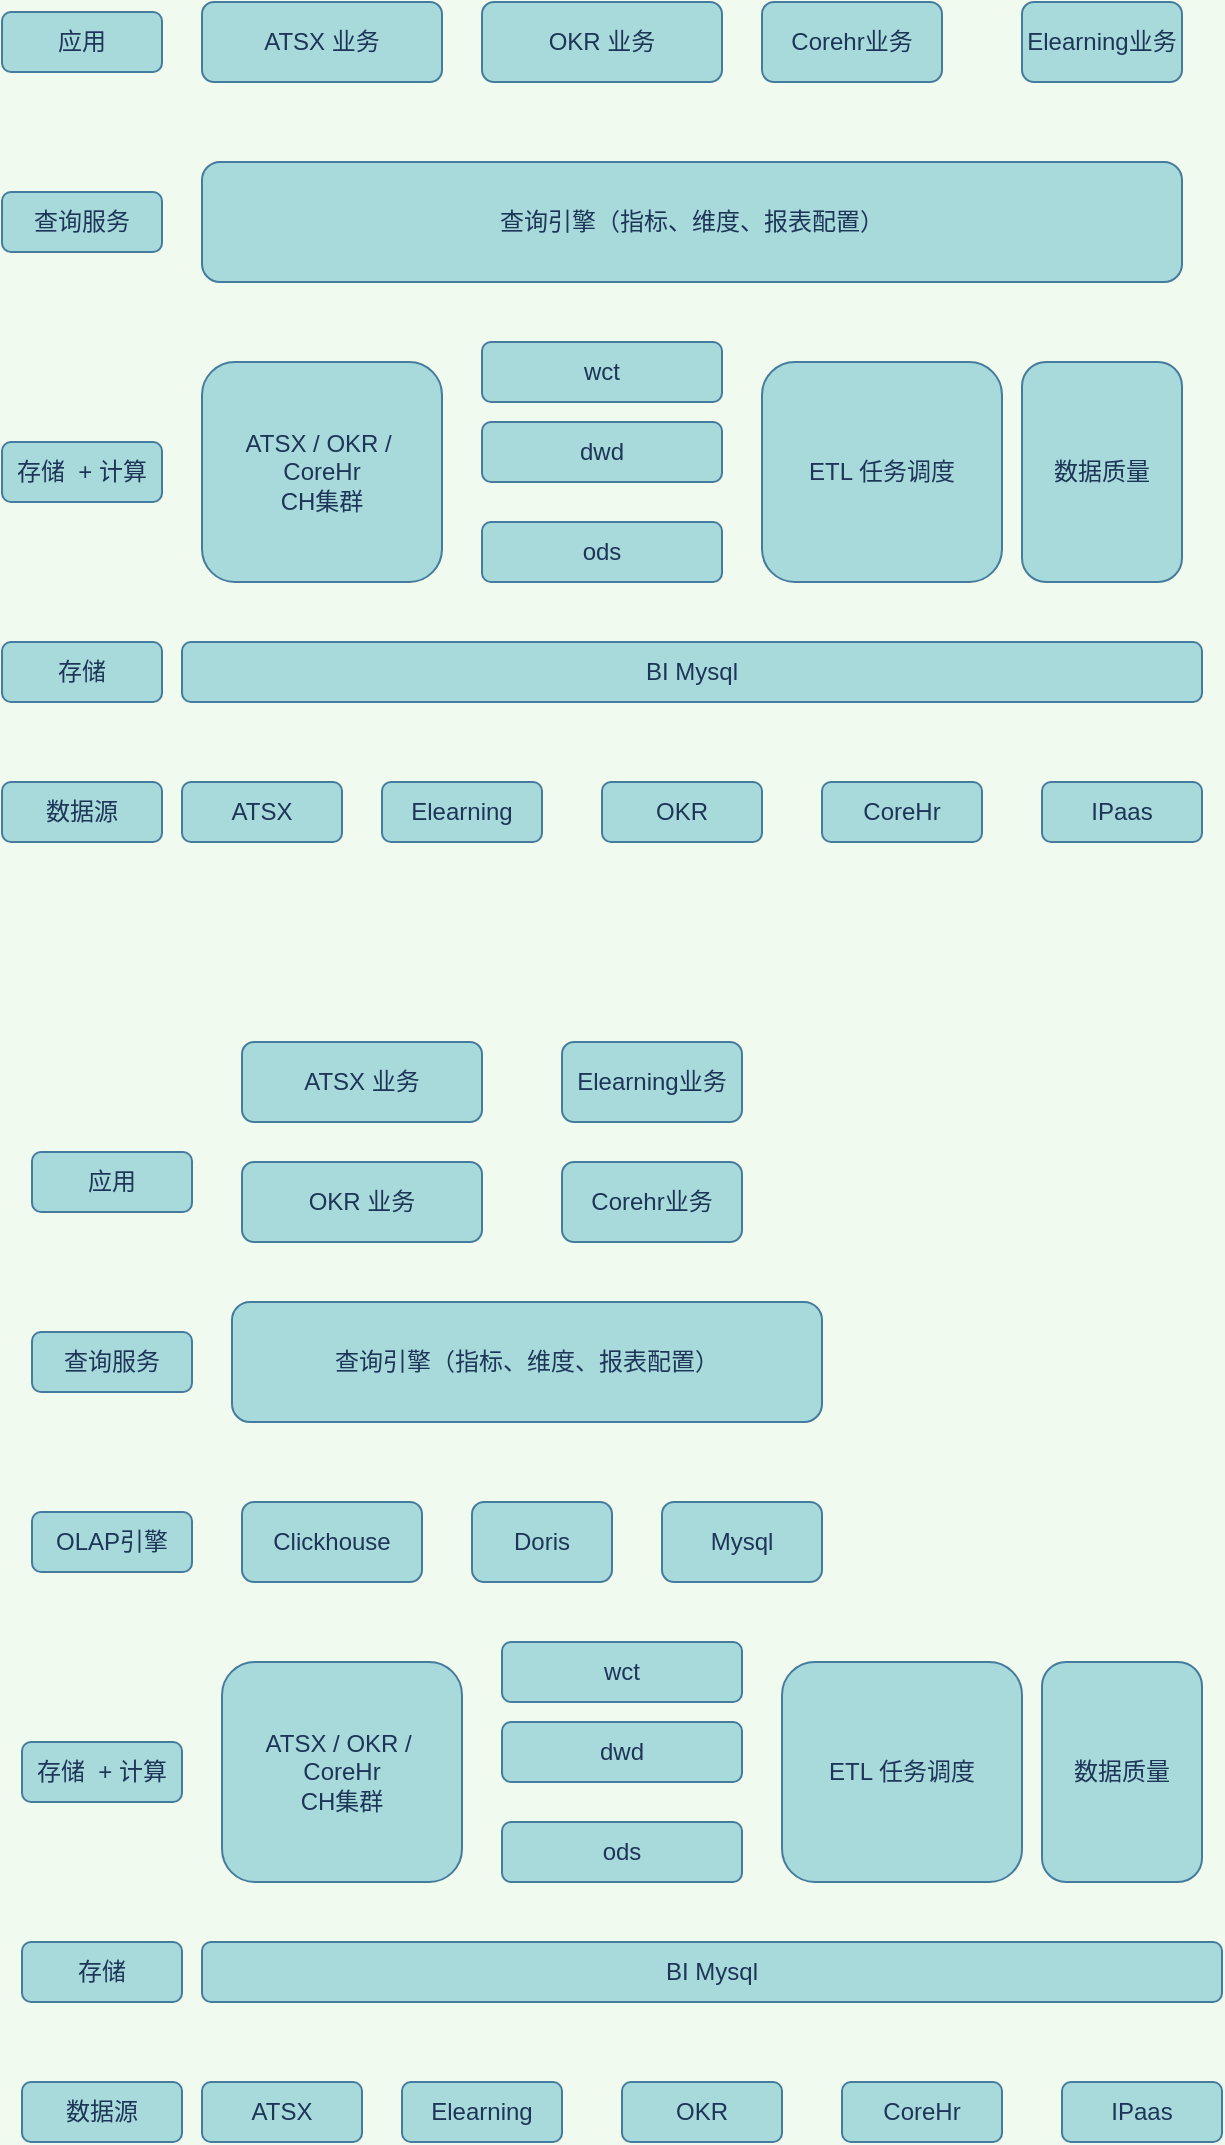 <mxfile version="15.3.4" type="github">
  <diagram id="vIoO5Jf6p4e1B2wPpIrY" name="Page-1">
    <mxGraphModel dx="946" dy="646" grid="1" gridSize="10" guides="1" tooltips="1" connect="1" arrows="1" fold="1" page="1" pageScale="1" pageWidth="3300" pageHeight="4681" background="#F1FAEE" math="0" shadow="0">
      <root>
        <mxCell id="0" />
        <mxCell id="1" parent="0" />
        <mxCell id="npIwkMfpUMfoGZDDESw5-1" value="ATSX" style="rounded=1;whiteSpace=wrap;html=1;hachureGap=4;pointerEvents=0;fillColor=#A8DADC;strokeColor=#457B9D;fontColor=#1D3557;" vertex="1" parent="1">
          <mxGeometry x="130" y="560" width="80" height="30" as="geometry" />
        </mxCell>
        <mxCell id="npIwkMfpUMfoGZDDESw5-2" value="Elearning" style="rounded=1;whiteSpace=wrap;html=1;hachureGap=4;pointerEvents=0;fillColor=#A8DADC;strokeColor=#457B9D;fontColor=#1D3557;" vertex="1" parent="1">
          <mxGeometry x="230" y="560" width="80" height="30" as="geometry" />
        </mxCell>
        <mxCell id="npIwkMfpUMfoGZDDESw5-3" value="OKR" style="rounded=1;whiteSpace=wrap;html=1;hachureGap=4;pointerEvents=0;fillColor=#A8DADC;strokeColor=#457B9D;fontColor=#1D3557;" vertex="1" parent="1">
          <mxGeometry x="340" y="560" width="80" height="30" as="geometry" />
        </mxCell>
        <mxCell id="npIwkMfpUMfoGZDDESw5-4" value="CoreHr" style="rounded=1;whiteSpace=wrap;html=1;hachureGap=4;pointerEvents=0;fillColor=#A8DADC;strokeColor=#457B9D;fontColor=#1D3557;" vertex="1" parent="1">
          <mxGeometry x="450" y="560" width="80" height="30" as="geometry" />
        </mxCell>
        <mxCell id="npIwkMfpUMfoGZDDESw5-5" value="IPaas" style="rounded=1;whiteSpace=wrap;html=1;hachureGap=4;pointerEvents=0;fillColor=#A8DADC;strokeColor=#457B9D;fontColor=#1D3557;" vertex="1" parent="1">
          <mxGeometry x="560" y="560" width="80" height="30" as="geometry" />
        </mxCell>
        <mxCell id="npIwkMfpUMfoGZDDESw5-6" value="BI Mysql" style="rounded=1;whiteSpace=wrap;html=1;hachureGap=4;pointerEvents=0;fillColor=#A8DADC;strokeColor=#457B9D;fontColor=#1D3557;" vertex="1" parent="1">
          <mxGeometry x="130" y="490" width="510" height="30" as="geometry" />
        </mxCell>
        <mxCell id="npIwkMfpUMfoGZDDESw5-7" value="ATSX / OKR /&amp;nbsp; CoreHr&lt;br&gt;CH集群" style="rounded=1;whiteSpace=wrap;html=1;sketch=0;hachureGap=4;pointerEvents=0;fontColor=#1D3557;strokeColor=#457B9D;fillColor=#A8DADC;" vertex="1" parent="1">
          <mxGeometry x="140" y="350" width="120" height="110" as="geometry" />
        </mxCell>
        <mxCell id="npIwkMfpUMfoGZDDESw5-10" value="查询引擎（指标、维度、报表配置）" style="rounded=1;whiteSpace=wrap;html=1;sketch=0;hachureGap=4;pointerEvents=0;fontColor=#1D3557;strokeColor=#457B9D;fillColor=#A8DADC;" vertex="1" parent="1">
          <mxGeometry x="140" y="250" width="490" height="60" as="geometry" />
        </mxCell>
        <mxCell id="npIwkMfpUMfoGZDDESw5-11" value="ATSX 业务" style="rounded=1;whiteSpace=wrap;html=1;sketch=0;hachureGap=4;pointerEvents=0;fontColor=#1D3557;strokeColor=#457B9D;fillColor=#A8DADC;" vertex="1" parent="1">
          <mxGeometry x="140" y="170" width="120" height="40" as="geometry" />
        </mxCell>
        <mxCell id="npIwkMfpUMfoGZDDESw5-12" value="OKR 业务" style="rounded=1;whiteSpace=wrap;html=1;sketch=0;hachureGap=4;pointerEvents=0;fontColor=#1D3557;strokeColor=#457B9D;fillColor=#A8DADC;" vertex="1" parent="1">
          <mxGeometry x="280" y="170" width="120" height="40" as="geometry" />
        </mxCell>
        <mxCell id="npIwkMfpUMfoGZDDESw5-13" value="Corehr业务" style="rounded=1;whiteSpace=wrap;html=1;sketch=0;hachureGap=4;pointerEvents=0;fontColor=#1D3557;strokeColor=#457B9D;fillColor=#A8DADC;" vertex="1" parent="1">
          <mxGeometry x="420" y="170" width="90" height="40" as="geometry" />
        </mxCell>
        <mxCell id="npIwkMfpUMfoGZDDESw5-14" value="Elearning业务" style="rounded=1;whiteSpace=wrap;html=1;sketch=0;hachureGap=4;pointerEvents=0;fontColor=#1D3557;strokeColor=#457B9D;fillColor=#A8DADC;" vertex="1" parent="1">
          <mxGeometry x="550" y="170" width="80" height="40" as="geometry" />
        </mxCell>
        <mxCell id="npIwkMfpUMfoGZDDESw5-17" value="dwd" style="rounded=1;whiteSpace=wrap;html=1;sketch=0;hachureGap=4;pointerEvents=0;fontColor=#1D3557;strokeColor=#457B9D;fillColor=#A8DADC;" vertex="1" parent="1">
          <mxGeometry x="280" y="380" width="120" height="30" as="geometry" />
        </mxCell>
        <mxCell id="npIwkMfpUMfoGZDDESw5-18" value="数据质量" style="rounded=1;whiteSpace=wrap;html=1;sketch=0;hachureGap=4;pointerEvents=0;fontColor=#1D3557;strokeColor=#457B9D;fillColor=#A8DADC;" vertex="1" parent="1">
          <mxGeometry x="550" y="350" width="80" height="110" as="geometry" />
        </mxCell>
        <mxCell id="npIwkMfpUMfoGZDDESw5-19" value="wct" style="rounded=1;whiteSpace=wrap;html=1;sketch=0;hachureGap=4;pointerEvents=0;fontColor=#1D3557;strokeColor=#457B9D;fillColor=#A8DADC;" vertex="1" parent="1">
          <mxGeometry x="280" y="340" width="120" height="30" as="geometry" />
        </mxCell>
        <mxCell id="npIwkMfpUMfoGZDDESw5-20" value="ods" style="rounded=1;whiteSpace=wrap;html=1;sketch=0;hachureGap=4;pointerEvents=0;fontColor=#1D3557;strokeColor=#457B9D;fillColor=#A8DADC;" vertex="1" parent="1">
          <mxGeometry x="280" y="430" width="120" height="30" as="geometry" />
        </mxCell>
        <mxCell id="npIwkMfpUMfoGZDDESw5-22" value="ETL 任务调度" style="rounded=1;whiteSpace=wrap;html=1;sketch=0;hachureGap=4;pointerEvents=0;fontColor=#1D3557;strokeColor=#457B9D;fillColor=#A8DADC;" vertex="1" parent="1">
          <mxGeometry x="420" y="350" width="120" height="110" as="geometry" />
        </mxCell>
        <mxCell id="npIwkMfpUMfoGZDDESw5-24" value="数据源" style="rounded=1;whiteSpace=wrap;html=1;hachureGap=4;pointerEvents=0;fillColor=#A8DADC;strokeColor=#457B9D;fontColor=#1D3557;" vertex="1" parent="1">
          <mxGeometry x="40" y="560" width="80" height="30" as="geometry" />
        </mxCell>
        <mxCell id="npIwkMfpUMfoGZDDESw5-25" value="存储" style="rounded=1;whiteSpace=wrap;html=1;hachureGap=4;pointerEvents=0;fillColor=#A8DADC;strokeColor=#457B9D;fontColor=#1D3557;" vertex="1" parent="1">
          <mxGeometry x="40" y="490" width="80" height="30" as="geometry" />
        </mxCell>
        <mxCell id="npIwkMfpUMfoGZDDESw5-26" value="存储&amp;nbsp; + 计算" style="rounded=1;whiteSpace=wrap;html=1;hachureGap=4;pointerEvents=0;fillColor=#A8DADC;strokeColor=#457B9D;fontColor=#1D3557;" vertex="1" parent="1">
          <mxGeometry x="40" y="390" width="80" height="30" as="geometry" />
        </mxCell>
        <mxCell id="npIwkMfpUMfoGZDDESw5-27" value="查询服务" style="rounded=1;whiteSpace=wrap;html=1;hachureGap=4;pointerEvents=0;fillColor=#A8DADC;strokeColor=#457B9D;fontColor=#1D3557;" vertex="1" parent="1">
          <mxGeometry x="40" y="265" width="80" height="30" as="geometry" />
        </mxCell>
        <mxCell id="npIwkMfpUMfoGZDDESw5-28" value="应用" style="rounded=1;whiteSpace=wrap;html=1;hachureGap=4;pointerEvents=0;fillColor=#A8DADC;strokeColor=#457B9D;fontColor=#1D3557;" vertex="1" parent="1">
          <mxGeometry x="40" y="175" width="80" height="30" as="geometry" />
        </mxCell>
        <mxCell id="npIwkMfpUMfoGZDDESw5-30" value="ATSX" style="rounded=1;whiteSpace=wrap;html=1;hachureGap=4;pointerEvents=0;fillColor=#A8DADC;strokeColor=#457B9D;fontColor=#1D3557;" vertex="1" parent="1">
          <mxGeometry x="140" y="1210" width="80" height="30" as="geometry" />
        </mxCell>
        <mxCell id="npIwkMfpUMfoGZDDESw5-31" value="Elearning" style="rounded=1;whiteSpace=wrap;html=1;hachureGap=4;pointerEvents=0;fillColor=#A8DADC;strokeColor=#457B9D;fontColor=#1D3557;" vertex="1" parent="1">
          <mxGeometry x="240" y="1210" width="80" height="30" as="geometry" />
        </mxCell>
        <mxCell id="npIwkMfpUMfoGZDDESw5-32" value="OKR" style="rounded=1;whiteSpace=wrap;html=1;hachureGap=4;pointerEvents=0;fillColor=#A8DADC;strokeColor=#457B9D;fontColor=#1D3557;" vertex="1" parent="1">
          <mxGeometry x="350" y="1210" width="80" height="30" as="geometry" />
        </mxCell>
        <mxCell id="npIwkMfpUMfoGZDDESw5-33" value="CoreHr" style="rounded=1;whiteSpace=wrap;html=1;hachureGap=4;pointerEvents=0;fillColor=#A8DADC;strokeColor=#457B9D;fontColor=#1D3557;" vertex="1" parent="1">
          <mxGeometry x="460" y="1210" width="80" height="30" as="geometry" />
        </mxCell>
        <mxCell id="npIwkMfpUMfoGZDDESw5-34" value="IPaas" style="rounded=1;whiteSpace=wrap;html=1;hachureGap=4;pointerEvents=0;fillColor=#A8DADC;strokeColor=#457B9D;fontColor=#1D3557;" vertex="1" parent="1">
          <mxGeometry x="570" y="1210" width="80" height="30" as="geometry" />
        </mxCell>
        <mxCell id="npIwkMfpUMfoGZDDESw5-35" value="BI Mysql" style="rounded=1;whiteSpace=wrap;html=1;hachureGap=4;pointerEvents=0;fillColor=#A8DADC;strokeColor=#457B9D;fontColor=#1D3557;" vertex="1" parent="1">
          <mxGeometry x="140" y="1140" width="510" height="30" as="geometry" />
        </mxCell>
        <mxCell id="npIwkMfpUMfoGZDDESw5-36" value="ATSX / OKR /&amp;nbsp; CoreHr&lt;br&gt;CH集群" style="rounded=1;whiteSpace=wrap;html=1;sketch=0;hachureGap=4;pointerEvents=0;fontColor=#1D3557;strokeColor=#457B9D;fillColor=#A8DADC;" vertex="1" parent="1">
          <mxGeometry x="150" y="1000" width="120" height="110" as="geometry" />
        </mxCell>
        <mxCell id="npIwkMfpUMfoGZDDESw5-37" value="查询引擎（指标、维度、报表配置）" style="rounded=1;whiteSpace=wrap;html=1;sketch=0;hachureGap=4;pointerEvents=0;fontColor=#1D3557;strokeColor=#457B9D;fillColor=#A8DADC;" vertex="1" parent="1">
          <mxGeometry x="155" y="820" width="295" height="60" as="geometry" />
        </mxCell>
        <mxCell id="npIwkMfpUMfoGZDDESw5-38" value="ATSX 业务" style="rounded=1;whiteSpace=wrap;html=1;sketch=0;hachureGap=4;pointerEvents=0;fontColor=#1D3557;strokeColor=#457B9D;fillColor=#A8DADC;" vertex="1" parent="1">
          <mxGeometry x="160" y="690" width="120" height="40" as="geometry" />
        </mxCell>
        <mxCell id="npIwkMfpUMfoGZDDESw5-39" value="OKR 业务" style="rounded=1;whiteSpace=wrap;html=1;sketch=0;hachureGap=4;pointerEvents=0;fontColor=#1D3557;strokeColor=#457B9D;fillColor=#A8DADC;" vertex="1" parent="1">
          <mxGeometry x="160" y="750" width="120" height="40" as="geometry" />
        </mxCell>
        <mxCell id="npIwkMfpUMfoGZDDESw5-40" value="Corehr业务" style="rounded=1;whiteSpace=wrap;html=1;sketch=0;hachureGap=4;pointerEvents=0;fontColor=#1D3557;strokeColor=#457B9D;fillColor=#A8DADC;" vertex="1" parent="1">
          <mxGeometry x="320" y="750" width="90" height="40" as="geometry" />
        </mxCell>
        <mxCell id="npIwkMfpUMfoGZDDESw5-41" value="Elearning业务" style="rounded=1;whiteSpace=wrap;html=1;sketch=0;hachureGap=4;pointerEvents=0;fontColor=#1D3557;strokeColor=#457B9D;fillColor=#A8DADC;" vertex="1" parent="1">
          <mxGeometry x="320" y="690" width="90" height="40" as="geometry" />
        </mxCell>
        <mxCell id="npIwkMfpUMfoGZDDESw5-42" value="dwd" style="rounded=1;whiteSpace=wrap;html=1;sketch=0;hachureGap=4;pointerEvents=0;fontColor=#1D3557;strokeColor=#457B9D;fillColor=#A8DADC;" vertex="1" parent="1">
          <mxGeometry x="290" y="1030" width="120" height="30" as="geometry" />
        </mxCell>
        <mxCell id="npIwkMfpUMfoGZDDESw5-43" value="数据质量" style="rounded=1;whiteSpace=wrap;html=1;sketch=0;hachureGap=4;pointerEvents=0;fontColor=#1D3557;strokeColor=#457B9D;fillColor=#A8DADC;" vertex="1" parent="1">
          <mxGeometry x="560" y="1000" width="80" height="110" as="geometry" />
        </mxCell>
        <mxCell id="npIwkMfpUMfoGZDDESw5-44" value="wct" style="rounded=1;whiteSpace=wrap;html=1;sketch=0;hachureGap=4;pointerEvents=0;fontColor=#1D3557;strokeColor=#457B9D;fillColor=#A8DADC;" vertex="1" parent="1">
          <mxGeometry x="290" y="990" width="120" height="30" as="geometry" />
        </mxCell>
        <mxCell id="npIwkMfpUMfoGZDDESw5-45" value="ods" style="rounded=1;whiteSpace=wrap;html=1;sketch=0;hachureGap=4;pointerEvents=0;fontColor=#1D3557;strokeColor=#457B9D;fillColor=#A8DADC;" vertex="1" parent="1">
          <mxGeometry x="290" y="1080" width="120" height="30" as="geometry" />
        </mxCell>
        <mxCell id="npIwkMfpUMfoGZDDESw5-46" value="ETL 任务调度" style="rounded=1;whiteSpace=wrap;html=1;sketch=0;hachureGap=4;pointerEvents=0;fontColor=#1D3557;strokeColor=#457B9D;fillColor=#A8DADC;" vertex="1" parent="1">
          <mxGeometry x="430" y="1000" width="120" height="110" as="geometry" />
        </mxCell>
        <mxCell id="npIwkMfpUMfoGZDDESw5-47" value="数据源" style="rounded=1;whiteSpace=wrap;html=1;hachureGap=4;pointerEvents=0;fillColor=#A8DADC;strokeColor=#457B9D;fontColor=#1D3557;" vertex="1" parent="1">
          <mxGeometry x="50" y="1210" width="80" height="30" as="geometry" />
        </mxCell>
        <mxCell id="npIwkMfpUMfoGZDDESw5-48" value="存储" style="rounded=1;whiteSpace=wrap;html=1;hachureGap=4;pointerEvents=0;fillColor=#A8DADC;strokeColor=#457B9D;fontColor=#1D3557;" vertex="1" parent="1">
          <mxGeometry x="50" y="1140" width="80" height="30" as="geometry" />
        </mxCell>
        <mxCell id="npIwkMfpUMfoGZDDESw5-49" value="存储&amp;nbsp; + 计算" style="rounded=1;whiteSpace=wrap;html=1;hachureGap=4;pointerEvents=0;fillColor=#A8DADC;strokeColor=#457B9D;fontColor=#1D3557;" vertex="1" parent="1">
          <mxGeometry x="50" y="1040" width="80" height="30" as="geometry" />
        </mxCell>
        <mxCell id="npIwkMfpUMfoGZDDESw5-50" value="查询服务" style="rounded=1;whiteSpace=wrap;html=1;hachureGap=4;pointerEvents=0;fillColor=#A8DADC;strokeColor=#457B9D;fontColor=#1D3557;" vertex="1" parent="1">
          <mxGeometry x="55" y="835" width="80" height="30" as="geometry" />
        </mxCell>
        <mxCell id="npIwkMfpUMfoGZDDESw5-51" value="应用" style="rounded=1;whiteSpace=wrap;html=1;hachureGap=4;pointerEvents=0;fillColor=#A8DADC;strokeColor=#457B9D;fontColor=#1D3557;" vertex="1" parent="1">
          <mxGeometry x="55" y="745" width="80" height="30" as="geometry" />
        </mxCell>
        <mxCell id="npIwkMfpUMfoGZDDESw5-52" value="Clickhouse" style="rounded=1;whiteSpace=wrap;html=1;sketch=0;hachureGap=4;pointerEvents=0;fontColor=#1D3557;strokeColor=#457B9D;fillColor=#A8DADC;" vertex="1" parent="1">
          <mxGeometry x="160" y="920" width="90" height="40" as="geometry" />
        </mxCell>
        <mxCell id="npIwkMfpUMfoGZDDESw5-53" value="Doris" style="rounded=1;whiteSpace=wrap;html=1;sketch=0;hachureGap=4;pointerEvents=0;fontColor=#1D3557;strokeColor=#457B9D;fillColor=#A8DADC;" vertex="1" parent="1">
          <mxGeometry x="275" y="920" width="70" height="40" as="geometry" />
        </mxCell>
        <mxCell id="npIwkMfpUMfoGZDDESw5-54" value="Mysql" style="rounded=1;whiteSpace=wrap;html=1;sketch=0;hachureGap=4;pointerEvents=0;fontColor=#1D3557;strokeColor=#457B9D;fillColor=#A8DADC;" vertex="1" parent="1">
          <mxGeometry x="370" y="920" width="80" height="40" as="geometry" />
        </mxCell>
        <mxCell id="npIwkMfpUMfoGZDDESw5-55" value="OLAP引擎" style="rounded=1;whiteSpace=wrap;html=1;hachureGap=4;pointerEvents=0;fillColor=#A8DADC;strokeColor=#457B9D;fontColor=#1D3557;" vertex="1" parent="1">
          <mxGeometry x="55" y="925" width="80" height="30" as="geometry" />
        </mxCell>
      </root>
    </mxGraphModel>
  </diagram>
</mxfile>

